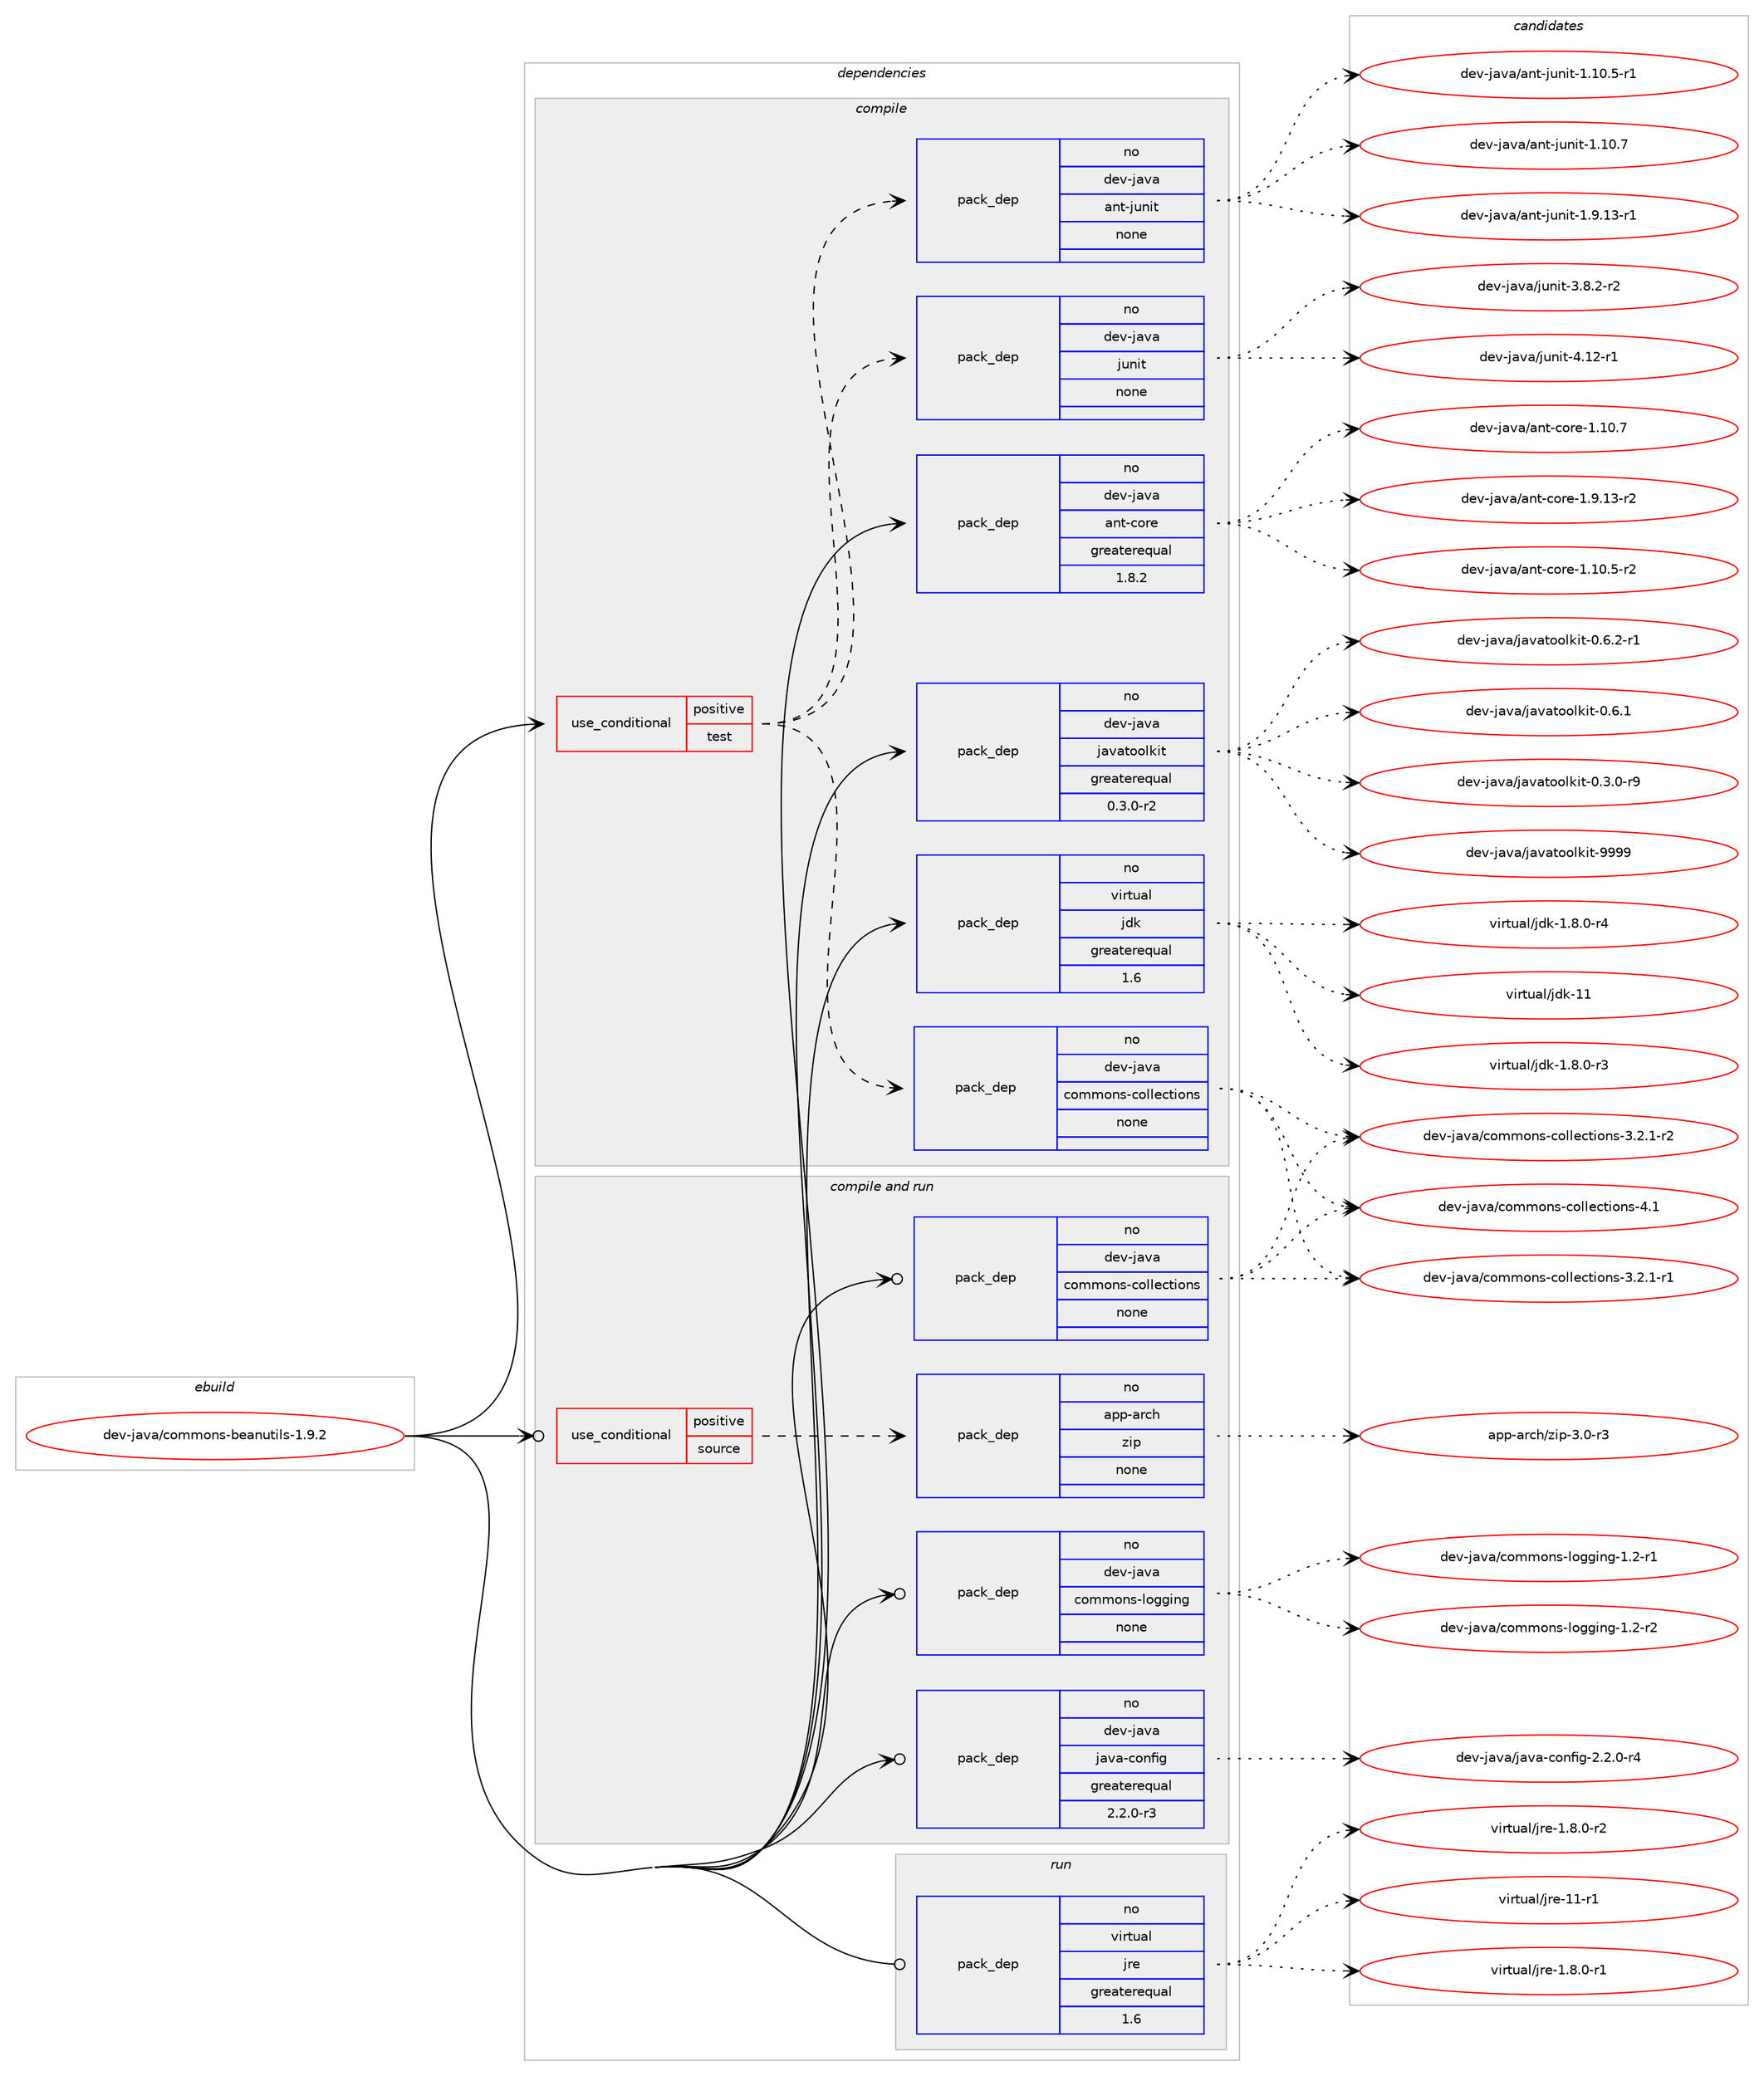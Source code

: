 digraph prolog {

# *************
# Graph options
# *************

newrank=true;
concentrate=true;
compound=true;
graph [rankdir=LR,fontname=Helvetica,fontsize=10,ranksep=1.5];#, ranksep=2.5, nodesep=0.2];
edge  [arrowhead=vee];
node  [fontname=Helvetica,fontsize=10];

# **********
# The ebuild
# **********

subgraph cluster_leftcol {
color=gray;
rank=same;
label=<<i>ebuild</i>>;
id [label="dev-java/commons-beanutils-1.9.2", color=red, width=4, href="../dev-java/commons-beanutils-1.9.2.svg"];
}

# ****************
# The dependencies
# ****************

subgraph cluster_midcol {
color=gray;
label=<<i>dependencies</i>>;
subgraph cluster_compile {
fillcolor="#eeeeee";
style=filled;
label=<<i>compile</i>>;
subgraph cond128653 {
dependency551623 [label=<<TABLE BORDER="0" CELLBORDER="1" CELLSPACING="0" CELLPADDING="4"><TR><TD ROWSPAN="3" CELLPADDING="10">use_conditional</TD></TR><TR><TD>positive</TD></TR><TR><TD>test</TD></TR></TABLE>>, shape=none, color=red];
subgraph pack411800 {
dependency551624 [label=<<TABLE BORDER="0" CELLBORDER="1" CELLSPACING="0" CELLPADDING="4" WIDTH="220"><TR><TD ROWSPAN="6" CELLPADDING="30">pack_dep</TD></TR><TR><TD WIDTH="110">no</TD></TR><TR><TD>dev-java</TD></TR><TR><TD>ant-junit</TD></TR><TR><TD>none</TD></TR><TR><TD></TD></TR></TABLE>>, shape=none, color=blue];
}
dependency551623:e -> dependency551624:w [weight=20,style="dashed",arrowhead="vee"];
subgraph pack411801 {
dependency551625 [label=<<TABLE BORDER="0" CELLBORDER="1" CELLSPACING="0" CELLPADDING="4" WIDTH="220"><TR><TD ROWSPAN="6" CELLPADDING="30">pack_dep</TD></TR><TR><TD WIDTH="110">no</TD></TR><TR><TD>dev-java</TD></TR><TR><TD>junit</TD></TR><TR><TD>none</TD></TR><TR><TD></TD></TR></TABLE>>, shape=none, color=blue];
}
dependency551623:e -> dependency551625:w [weight=20,style="dashed",arrowhead="vee"];
subgraph pack411802 {
dependency551626 [label=<<TABLE BORDER="0" CELLBORDER="1" CELLSPACING="0" CELLPADDING="4" WIDTH="220"><TR><TD ROWSPAN="6" CELLPADDING="30">pack_dep</TD></TR><TR><TD WIDTH="110">no</TD></TR><TR><TD>dev-java</TD></TR><TR><TD>commons-collections</TD></TR><TR><TD>none</TD></TR><TR><TD></TD></TR></TABLE>>, shape=none, color=blue];
}
dependency551623:e -> dependency551626:w [weight=20,style="dashed",arrowhead="vee"];
}
id:e -> dependency551623:w [weight=20,style="solid",arrowhead="vee"];
subgraph pack411803 {
dependency551627 [label=<<TABLE BORDER="0" CELLBORDER="1" CELLSPACING="0" CELLPADDING="4" WIDTH="220"><TR><TD ROWSPAN="6" CELLPADDING="30">pack_dep</TD></TR><TR><TD WIDTH="110">no</TD></TR><TR><TD>dev-java</TD></TR><TR><TD>ant-core</TD></TR><TR><TD>greaterequal</TD></TR><TR><TD>1.8.2</TD></TR></TABLE>>, shape=none, color=blue];
}
id:e -> dependency551627:w [weight=20,style="solid",arrowhead="vee"];
subgraph pack411804 {
dependency551628 [label=<<TABLE BORDER="0" CELLBORDER="1" CELLSPACING="0" CELLPADDING="4" WIDTH="220"><TR><TD ROWSPAN="6" CELLPADDING="30">pack_dep</TD></TR><TR><TD WIDTH="110">no</TD></TR><TR><TD>dev-java</TD></TR><TR><TD>javatoolkit</TD></TR><TR><TD>greaterequal</TD></TR><TR><TD>0.3.0-r2</TD></TR></TABLE>>, shape=none, color=blue];
}
id:e -> dependency551628:w [weight=20,style="solid",arrowhead="vee"];
subgraph pack411805 {
dependency551629 [label=<<TABLE BORDER="0" CELLBORDER="1" CELLSPACING="0" CELLPADDING="4" WIDTH="220"><TR><TD ROWSPAN="6" CELLPADDING="30">pack_dep</TD></TR><TR><TD WIDTH="110">no</TD></TR><TR><TD>virtual</TD></TR><TR><TD>jdk</TD></TR><TR><TD>greaterequal</TD></TR><TR><TD>1.6</TD></TR></TABLE>>, shape=none, color=blue];
}
id:e -> dependency551629:w [weight=20,style="solid",arrowhead="vee"];
}
subgraph cluster_compileandrun {
fillcolor="#eeeeee";
style=filled;
label=<<i>compile and run</i>>;
subgraph cond128654 {
dependency551630 [label=<<TABLE BORDER="0" CELLBORDER="1" CELLSPACING="0" CELLPADDING="4"><TR><TD ROWSPAN="3" CELLPADDING="10">use_conditional</TD></TR><TR><TD>positive</TD></TR><TR><TD>source</TD></TR></TABLE>>, shape=none, color=red];
subgraph pack411806 {
dependency551631 [label=<<TABLE BORDER="0" CELLBORDER="1" CELLSPACING="0" CELLPADDING="4" WIDTH="220"><TR><TD ROWSPAN="6" CELLPADDING="30">pack_dep</TD></TR><TR><TD WIDTH="110">no</TD></TR><TR><TD>app-arch</TD></TR><TR><TD>zip</TD></TR><TR><TD>none</TD></TR><TR><TD></TD></TR></TABLE>>, shape=none, color=blue];
}
dependency551630:e -> dependency551631:w [weight=20,style="dashed",arrowhead="vee"];
}
id:e -> dependency551630:w [weight=20,style="solid",arrowhead="odotvee"];
subgraph pack411807 {
dependency551632 [label=<<TABLE BORDER="0" CELLBORDER="1" CELLSPACING="0" CELLPADDING="4" WIDTH="220"><TR><TD ROWSPAN="6" CELLPADDING="30">pack_dep</TD></TR><TR><TD WIDTH="110">no</TD></TR><TR><TD>dev-java</TD></TR><TR><TD>commons-collections</TD></TR><TR><TD>none</TD></TR><TR><TD></TD></TR></TABLE>>, shape=none, color=blue];
}
id:e -> dependency551632:w [weight=20,style="solid",arrowhead="odotvee"];
subgraph pack411808 {
dependency551633 [label=<<TABLE BORDER="0" CELLBORDER="1" CELLSPACING="0" CELLPADDING="4" WIDTH="220"><TR><TD ROWSPAN="6" CELLPADDING="30">pack_dep</TD></TR><TR><TD WIDTH="110">no</TD></TR><TR><TD>dev-java</TD></TR><TR><TD>commons-logging</TD></TR><TR><TD>none</TD></TR><TR><TD></TD></TR></TABLE>>, shape=none, color=blue];
}
id:e -> dependency551633:w [weight=20,style="solid",arrowhead="odotvee"];
subgraph pack411809 {
dependency551634 [label=<<TABLE BORDER="0" CELLBORDER="1" CELLSPACING="0" CELLPADDING="4" WIDTH="220"><TR><TD ROWSPAN="6" CELLPADDING="30">pack_dep</TD></TR><TR><TD WIDTH="110">no</TD></TR><TR><TD>dev-java</TD></TR><TR><TD>java-config</TD></TR><TR><TD>greaterequal</TD></TR><TR><TD>2.2.0-r3</TD></TR></TABLE>>, shape=none, color=blue];
}
id:e -> dependency551634:w [weight=20,style="solid",arrowhead="odotvee"];
}
subgraph cluster_run {
fillcolor="#eeeeee";
style=filled;
label=<<i>run</i>>;
subgraph pack411810 {
dependency551635 [label=<<TABLE BORDER="0" CELLBORDER="1" CELLSPACING="0" CELLPADDING="4" WIDTH="220"><TR><TD ROWSPAN="6" CELLPADDING="30">pack_dep</TD></TR><TR><TD WIDTH="110">no</TD></TR><TR><TD>virtual</TD></TR><TR><TD>jre</TD></TR><TR><TD>greaterequal</TD></TR><TR><TD>1.6</TD></TR></TABLE>>, shape=none, color=blue];
}
id:e -> dependency551635:w [weight=20,style="solid",arrowhead="odot"];
}
}

# **************
# The candidates
# **************

subgraph cluster_choices {
rank=same;
color=gray;
label=<<i>candidates</i>>;

subgraph choice411800 {
color=black;
nodesep=1;
choice100101118451069711897479711011645106117110105116454946494846534511449 [label="dev-java/ant-junit-1.10.5-r1", color=red, width=4,href="../dev-java/ant-junit-1.10.5-r1.svg"];
choice10010111845106971189747971101164510611711010511645494649484655 [label="dev-java/ant-junit-1.10.7", color=red, width=4,href="../dev-java/ant-junit-1.10.7.svg"];
choice100101118451069711897479711011645106117110105116454946574649514511449 [label="dev-java/ant-junit-1.9.13-r1", color=red, width=4,href="../dev-java/ant-junit-1.9.13-r1.svg"];
dependency551624:e -> choice100101118451069711897479711011645106117110105116454946494846534511449:w [style=dotted,weight="100"];
dependency551624:e -> choice10010111845106971189747971101164510611711010511645494649484655:w [style=dotted,weight="100"];
dependency551624:e -> choice100101118451069711897479711011645106117110105116454946574649514511449:w [style=dotted,weight="100"];
}
subgraph choice411801 {
color=black;
nodesep=1;
choice100101118451069711897471061171101051164551465646504511450 [label="dev-java/junit-3.8.2-r2", color=red, width=4,href="../dev-java/junit-3.8.2-r2.svg"];
choice1001011184510697118974710611711010511645524649504511449 [label="dev-java/junit-4.12-r1", color=red, width=4,href="../dev-java/junit-4.12-r1.svg"];
dependency551625:e -> choice100101118451069711897471061171101051164551465646504511450:w [style=dotted,weight="100"];
dependency551625:e -> choice1001011184510697118974710611711010511645524649504511449:w [style=dotted,weight="100"];
}
subgraph choice411802 {
color=black;
nodesep=1;
choice10010111845106971189747991111091091111101154599111108108101991161051111101154551465046494511449 [label="dev-java/commons-collections-3.2.1-r1", color=red, width=4,href="../dev-java/commons-collections-3.2.1-r1.svg"];
choice10010111845106971189747991111091091111101154599111108108101991161051111101154551465046494511450 [label="dev-java/commons-collections-3.2.1-r2", color=red, width=4,href="../dev-java/commons-collections-3.2.1-r2.svg"];
choice100101118451069711897479911110910911111011545991111081081019911610511111011545524649 [label="dev-java/commons-collections-4.1", color=red, width=4,href="../dev-java/commons-collections-4.1.svg"];
dependency551626:e -> choice10010111845106971189747991111091091111101154599111108108101991161051111101154551465046494511449:w [style=dotted,weight="100"];
dependency551626:e -> choice10010111845106971189747991111091091111101154599111108108101991161051111101154551465046494511450:w [style=dotted,weight="100"];
dependency551626:e -> choice100101118451069711897479911110910911111011545991111081081019911610511111011545524649:w [style=dotted,weight="100"];
}
subgraph choice411803 {
color=black;
nodesep=1;
choice10010111845106971189747971101164599111114101454946494846534511450 [label="dev-java/ant-core-1.10.5-r2", color=red, width=4,href="../dev-java/ant-core-1.10.5-r2.svg"];
choice1001011184510697118974797110116459911111410145494649484655 [label="dev-java/ant-core-1.10.7", color=red, width=4,href="../dev-java/ant-core-1.10.7.svg"];
choice10010111845106971189747971101164599111114101454946574649514511450 [label="dev-java/ant-core-1.9.13-r2", color=red, width=4,href="../dev-java/ant-core-1.9.13-r2.svg"];
dependency551627:e -> choice10010111845106971189747971101164599111114101454946494846534511450:w [style=dotted,weight="100"];
dependency551627:e -> choice1001011184510697118974797110116459911111410145494649484655:w [style=dotted,weight="100"];
dependency551627:e -> choice10010111845106971189747971101164599111114101454946574649514511450:w [style=dotted,weight="100"];
}
subgraph choice411804 {
color=black;
nodesep=1;
choice1001011184510697118974710697118971161111111081071051164548465146484511457 [label="dev-java/javatoolkit-0.3.0-r9", color=red, width=4,href="../dev-java/javatoolkit-0.3.0-r9.svg"];
choice100101118451069711897471069711897116111111108107105116454846544649 [label="dev-java/javatoolkit-0.6.1", color=red, width=4,href="../dev-java/javatoolkit-0.6.1.svg"];
choice1001011184510697118974710697118971161111111081071051164548465446504511449 [label="dev-java/javatoolkit-0.6.2-r1", color=red, width=4,href="../dev-java/javatoolkit-0.6.2-r1.svg"];
choice1001011184510697118974710697118971161111111081071051164557575757 [label="dev-java/javatoolkit-9999", color=red, width=4,href="../dev-java/javatoolkit-9999.svg"];
dependency551628:e -> choice1001011184510697118974710697118971161111111081071051164548465146484511457:w [style=dotted,weight="100"];
dependency551628:e -> choice100101118451069711897471069711897116111111108107105116454846544649:w [style=dotted,weight="100"];
dependency551628:e -> choice1001011184510697118974710697118971161111111081071051164548465446504511449:w [style=dotted,weight="100"];
dependency551628:e -> choice1001011184510697118974710697118971161111111081071051164557575757:w [style=dotted,weight="100"];
}
subgraph choice411805 {
color=black;
nodesep=1;
choice11810511411611797108471061001074549465646484511451 [label="virtual/jdk-1.8.0-r3", color=red, width=4,href="../virtual/jdk-1.8.0-r3.svg"];
choice11810511411611797108471061001074549465646484511452 [label="virtual/jdk-1.8.0-r4", color=red, width=4,href="../virtual/jdk-1.8.0-r4.svg"];
choice1181051141161179710847106100107454949 [label="virtual/jdk-11", color=red, width=4,href="../virtual/jdk-11.svg"];
dependency551629:e -> choice11810511411611797108471061001074549465646484511451:w [style=dotted,weight="100"];
dependency551629:e -> choice11810511411611797108471061001074549465646484511452:w [style=dotted,weight="100"];
dependency551629:e -> choice1181051141161179710847106100107454949:w [style=dotted,weight="100"];
}
subgraph choice411806 {
color=black;
nodesep=1;
choice9711211245971149910447122105112455146484511451 [label="app-arch/zip-3.0-r3", color=red, width=4,href="../app-arch/zip-3.0-r3.svg"];
dependency551631:e -> choice9711211245971149910447122105112455146484511451:w [style=dotted,weight="100"];
}
subgraph choice411807 {
color=black;
nodesep=1;
choice10010111845106971189747991111091091111101154599111108108101991161051111101154551465046494511449 [label="dev-java/commons-collections-3.2.1-r1", color=red, width=4,href="../dev-java/commons-collections-3.2.1-r1.svg"];
choice10010111845106971189747991111091091111101154599111108108101991161051111101154551465046494511450 [label="dev-java/commons-collections-3.2.1-r2", color=red, width=4,href="../dev-java/commons-collections-3.2.1-r2.svg"];
choice100101118451069711897479911110910911111011545991111081081019911610511111011545524649 [label="dev-java/commons-collections-4.1", color=red, width=4,href="../dev-java/commons-collections-4.1.svg"];
dependency551632:e -> choice10010111845106971189747991111091091111101154599111108108101991161051111101154551465046494511449:w [style=dotted,weight="100"];
dependency551632:e -> choice10010111845106971189747991111091091111101154599111108108101991161051111101154551465046494511450:w [style=dotted,weight="100"];
dependency551632:e -> choice100101118451069711897479911110910911111011545991111081081019911610511111011545524649:w [style=dotted,weight="100"];
}
subgraph choice411808 {
color=black;
nodesep=1;
choice100101118451069711897479911110910911111011545108111103103105110103454946504511449 [label="dev-java/commons-logging-1.2-r1", color=red, width=4,href="../dev-java/commons-logging-1.2-r1.svg"];
choice100101118451069711897479911110910911111011545108111103103105110103454946504511450 [label="dev-java/commons-logging-1.2-r2", color=red, width=4,href="../dev-java/commons-logging-1.2-r2.svg"];
dependency551633:e -> choice100101118451069711897479911110910911111011545108111103103105110103454946504511449:w [style=dotted,weight="100"];
dependency551633:e -> choice100101118451069711897479911110910911111011545108111103103105110103454946504511450:w [style=dotted,weight="100"];
}
subgraph choice411809 {
color=black;
nodesep=1;
choice10010111845106971189747106971189745991111101021051034550465046484511452 [label="dev-java/java-config-2.2.0-r4", color=red, width=4,href="../dev-java/java-config-2.2.0-r4.svg"];
dependency551634:e -> choice10010111845106971189747106971189745991111101021051034550465046484511452:w [style=dotted,weight="100"];
}
subgraph choice411810 {
color=black;
nodesep=1;
choice11810511411611797108471061141014549465646484511449 [label="virtual/jre-1.8.0-r1", color=red, width=4,href="../virtual/jre-1.8.0-r1.svg"];
choice11810511411611797108471061141014549465646484511450 [label="virtual/jre-1.8.0-r2", color=red, width=4,href="../virtual/jre-1.8.0-r2.svg"];
choice11810511411611797108471061141014549494511449 [label="virtual/jre-11-r1", color=red, width=4,href="../virtual/jre-11-r1.svg"];
dependency551635:e -> choice11810511411611797108471061141014549465646484511449:w [style=dotted,weight="100"];
dependency551635:e -> choice11810511411611797108471061141014549465646484511450:w [style=dotted,weight="100"];
dependency551635:e -> choice11810511411611797108471061141014549494511449:w [style=dotted,weight="100"];
}
}

}
